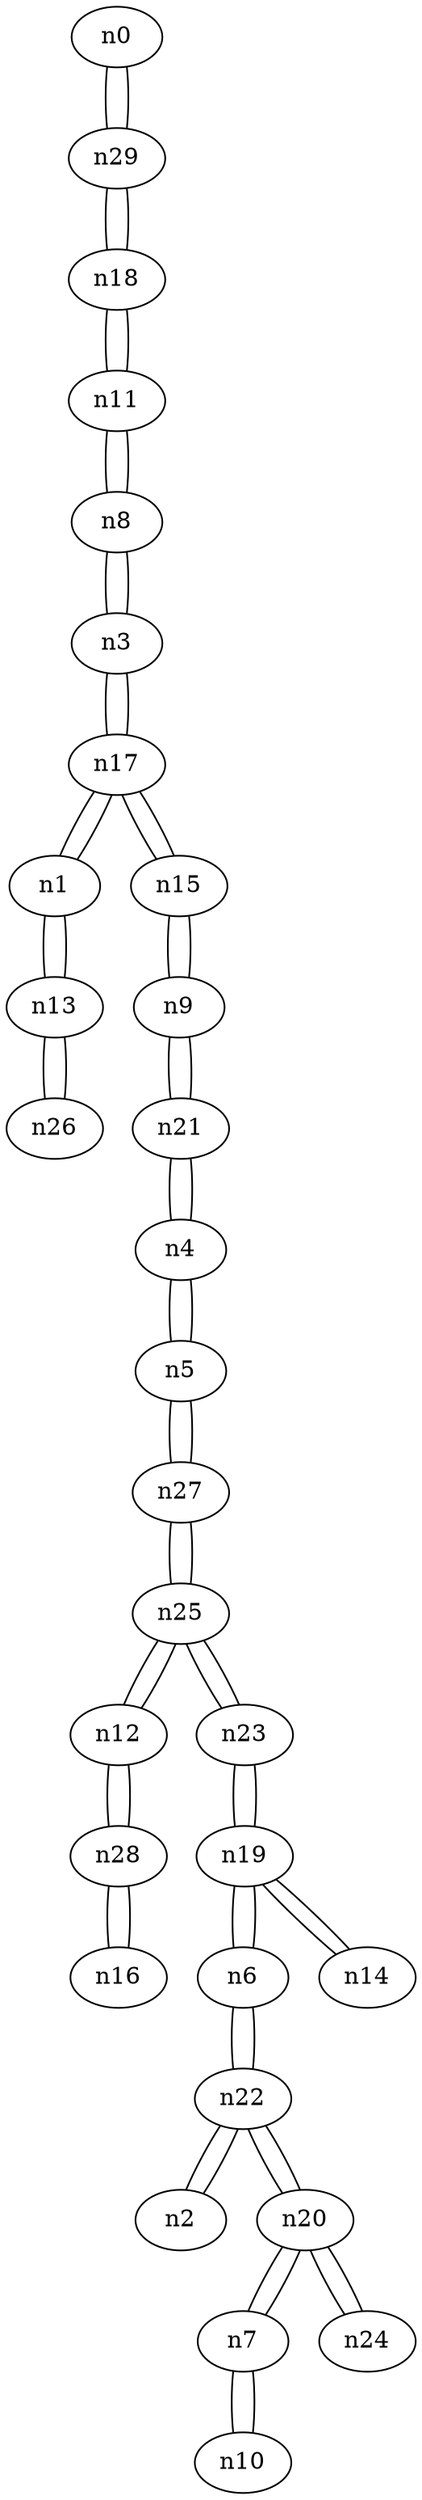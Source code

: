 graph {
n0;
n1;
n2;
n3;
n4;
n5;
n6;
n7;
n8;
n9;
n10;
n11;
n12;
n13;
n14;
n15;
n16;
n17;
n18;
n19;
n20;
n21;
n22;
n23;
n24;
n25;
n26;
n27;
n28;
n29;
n0 -- n29;
n1 -- n17;
n1 -- n13;
n2 -- n22;
n3 -- n17;
n3 -- n8;
n4 -- n5;
n4 -- n21;
n5 -- n27;
n5 -- n4;
n6 -- n19;
n6 -- n22;
n7 -- n10;
n7 -- n20;
n8 -- n3;
n8 -- n11;
n9 -- n21;
n9 -- n15;
n10 -- n7;
n11 -- n18;
n11 -- n8;
n12 -- n25;
n12 -- n28;
n13 -- n1;
n13 -- n26;
n14 -- n19;
n15 -- n17;
n15 -- n9;
n16 -- n28;
n17 -- n3;
n17 -- n15;
n17 -- n1;
n18 -- n29;
n18 -- n11;
n19 -- n14;
n19 -- n6;
n19 -- n23;
n20 -- n7;
n20 -- n24;
n20 -- n22;
n21 -- n9;
n21 -- n4;
n22 -- n6;
n22 -- n20;
n22 -- n2;
n23 -- n25;
n23 -- n19;
n24 -- n20;
n25 -- n12;
n25 -- n27;
n25 -- n23;
n26 -- n13;
n27 -- n25;
n27 -- n5;
n28 -- n16;
n28 -- n12;
n29 -- n18;
n29 -- n0;
}
